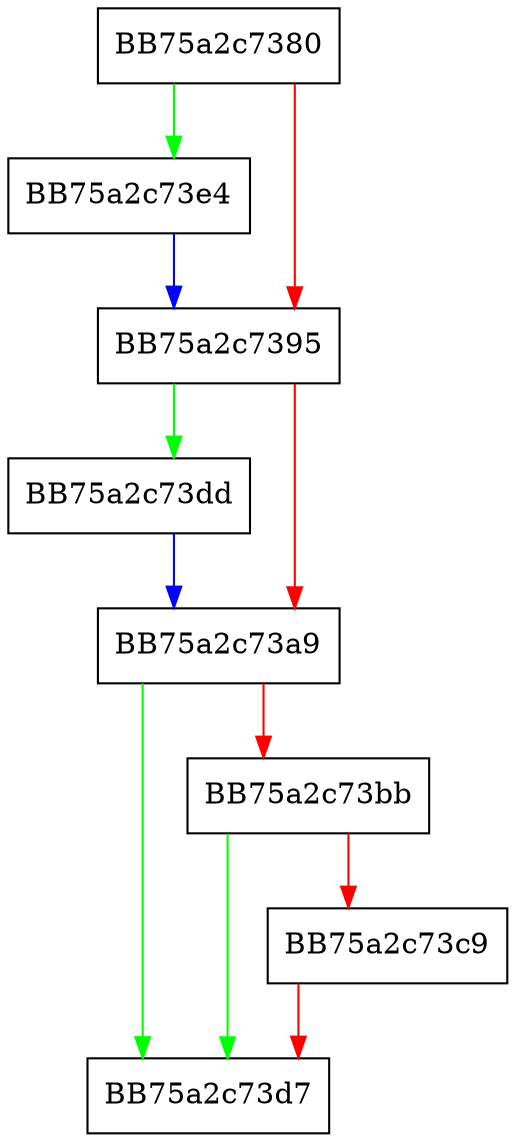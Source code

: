 digraph MpCleanupAttributeStore {
  node [shape="box"];
  graph [splines=ortho];
  BB75a2c7380 -> BB75a2c73e4 [color="green"];
  BB75a2c7380 -> BB75a2c7395 [color="red"];
  BB75a2c7395 -> BB75a2c73dd [color="green"];
  BB75a2c7395 -> BB75a2c73a9 [color="red"];
  BB75a2c73a9 -> BB75a2c73d7 [color="green"];
  BB75a2c73a9 -> BB75a2c73bb [color="red"];
  BB75a2c73bb -> BB75a2c73d7 [color="green"];
  BB75a2c73bb -> BB75a2c73c9 [color="red"];
  BB75a2c73c9 -> BB75a2c73d7 [color="red"];
  BB75a2c73dd -> BB75a2c73a9 [color="blue"];
  BB75a2c73e4 -> BB75a2c7395 [color="blue"];
}
